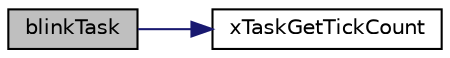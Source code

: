 digraph "blinkTask"
{
  edge [fontname="Helvetica",fontsize="10",labelfontname="Helvetica",labelfontsize="10"];
  node [fontname="Helvetica",fontsize="10",shape=record];
  rankdir="LR";
  Node1 [label="blinkTask",height=0.2,width=0.4,color="black", fillcolor="grey75", style="filled" fontcolor="black"];
  Node1 -> Node2 [color="midnightblue",fontsize="10",style="solid",fontname="Helvetica"];
  Node2 [label="xTaskGetTickCount",height=0.2,width=0.4,color="black", fillcolor="white", style="filled",URL="$tasks_8c.html#a5fa24e36d5e1eeb57f5b73b72ea048e7"];
}
